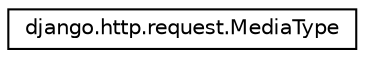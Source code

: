 digraph "Graphical Class Hierarchy"
{
 // LATEX_PDF_SIZE
  edge [fontname="Helvetica",fontsize="10",labelfontname="Helvetica",labelfontsize="10"];
  node [fontname="Helvetica",fontsize="10",shape=record];
  rankdir="LR";
  Node0 [label="django.http.request.MediaType",height=0.2,width=0.4,color="black", fillcolor="white", style="filled",URL="$classdjango_1_1http_1_1request_1_1_media_type.html",tooltip=" "];
}
